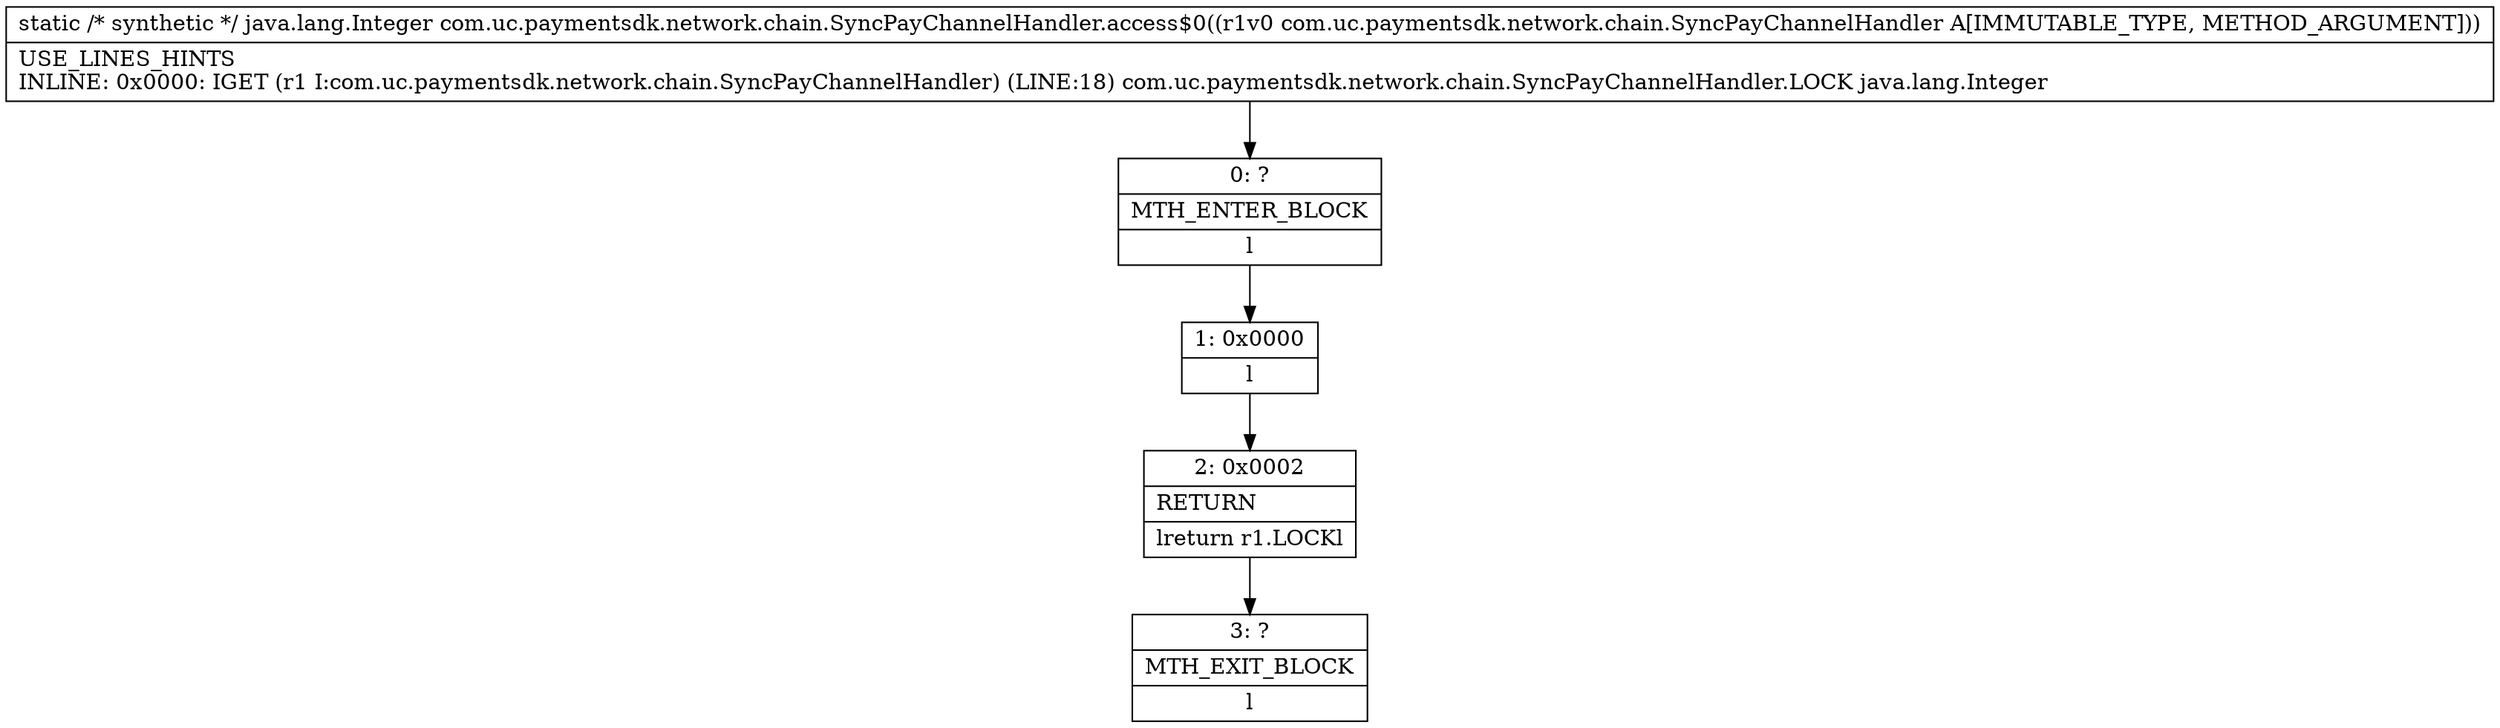 digraph "CFG forcom.uc.paymentsdk.network.chain.SyncPayChannelHandler.access$0(Lcom\/uc\/paymentsdk\/network\/chain\/SyncPayChannelHandler;)Ljava\/lang\/Integer;" {
Node_0 [shape=record,label="{0\:\ ?|MTH_ENTER_BLOCK\l|l}"];
Node_1 [shape=record,label="{1\:\ 0x0000|l}"];
Node_2 [shape=record,label="{2\:\ 0x0002|RETURN\l|lreturn r1.LOCKl}"];
Node_3 [shape=record,label="{3\:\ ?|MTH_EXIT_BLOCK\l|l}"];
MethodNode[shape=record,label="{static \/* synthetic *\/ java.lang.Integer com.uc.paymentsdk.network.chain.SyncPayChannelHandler.access$0((r1v0 com.uc.paymentsdk.network.chain.SyncPayChannelHandler A[IMMUTABLE_TYPE, METHOD_ARGUMENT]))  | USE_LINES_HINTS\lINLINE: 0x0000: IGET (r1 I:com.uc.paymentsdk.network.chain.SyncPayChannelHandler) (LINE:18) com.uc.paymentsdk.network.chain.SyncPayChannelHandler.LOCK java.lang.Integer\l}"];
MethodNode -> Node_0;
Node_0 -> Node_1;
Node_1 -> Node_2;
Node_2 -> Node_3;
}

